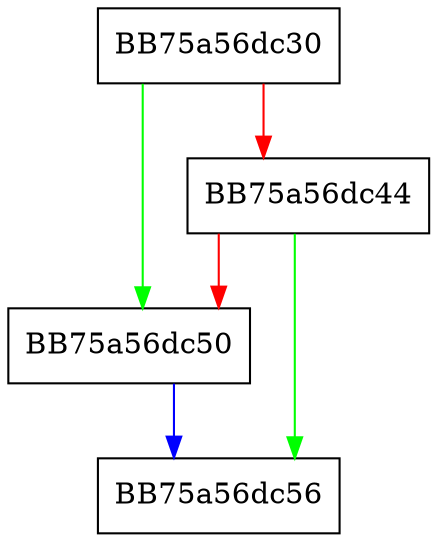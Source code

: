 digraph resize {
  node [shape="box"];
  graph [splines=ortho];
  BB75a56dc30 -> BB75a56dc50 [color="green"];
  BB75a56dc30 -> BB75a56dc44 [color="red"];
  BB75a56dc44 -> BB75a56dc56 [color="green"];
  BB75a56dc44 -> BB75a56dc50 [color="red"];
  BB75a56dc50 -> BB75a56dc56 [color="blue"];
}